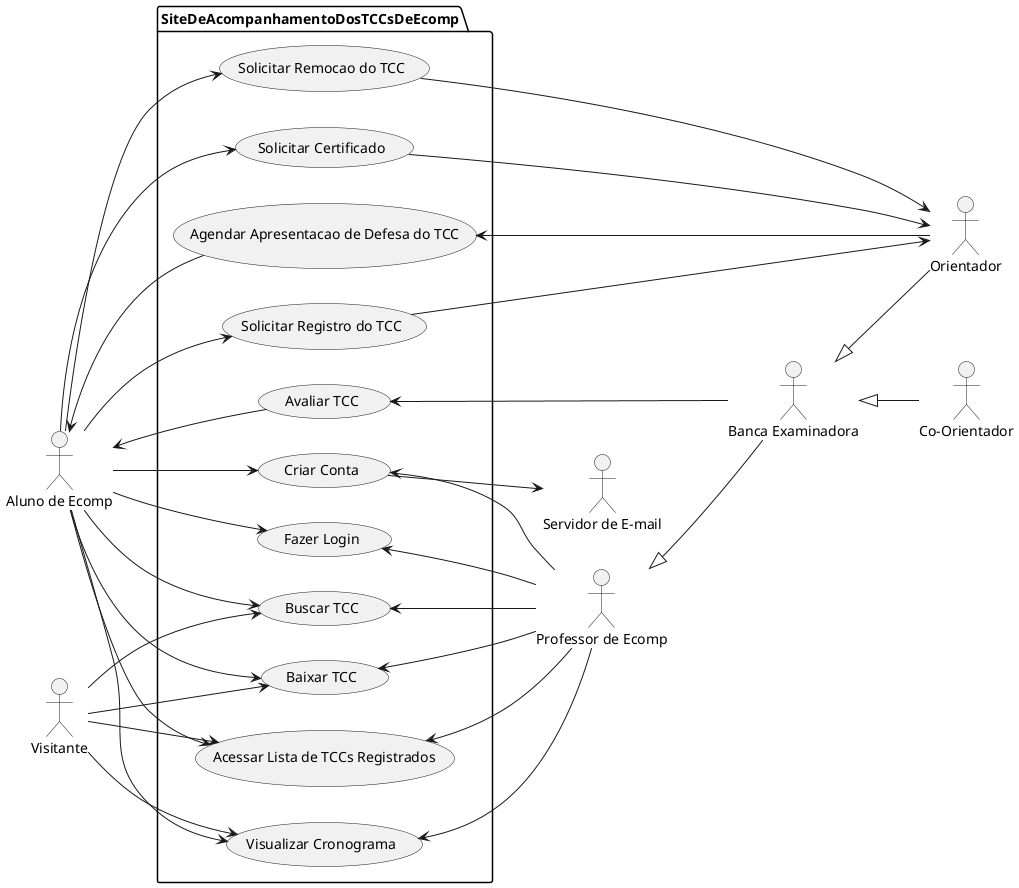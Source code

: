 @startuml Diagrama de Casos de Uso

left to right direction
:Aluno de Ecomp:
:Visitante: 
:Servidor de E-mail:
:Professor de Ecomp: 
:Orientador:
:Co-Orientador:
:Banca Examinadora:


package SiteDeAcompanhamentoDosTCCsDeEcomp{
    (Criar Conta) 
    (Fazer Login) 
    (Visualizar Cronograma)
    (Solicitar Registro do TCC)
    (Acessar Lista de TCCs Registrados)
    (Baixar TCC)
    (Avaliar TCC)
    (Solicitar Certificado)
    (Agendar Apresentacao de Defesa do TCC)
    (Buscar TCC)
    (Solicitar Remocao do TCC)
}

:Visitante: --> (Visualizar Cronograma)
:Visitante: --> (Acessar Lista de TCCs Registrados)
:Visitante: --> (Baixar TCC)
:Visitante: --> (Buscar TCC)

:Professor de Ecomp: -up-> (Criar Conta)
:Professor de Ecomp: -up-> (Fazer Login)
:Professor de Ecomp: -up-> (Visualizar Cronograma)
:Professor de Ecomp: -up-> (Acessar Lista de TCCs Registrados)
:Professor de Ecomp: -up-> (Baixar TCC)
:Professor de Ecomp: --> (Buscar TCC)

:Aluno de Ecomp: --> (Criar Conta)
:Aluno de Ecomp: --> (Fazer Login)
:Aluno de Ecomp: --> (Solicitar Certificado)
:Aluno de Ecomp: --> (Visualizar Cronograma)
:Aluno de Ecomp: --> (Baixar TCC)
:Aluno de Ecomp: --> (Acessar Lista de TCCs Registrados)
:Aluno de Ecomp: --> (Solicitar Registro do TCC)
:Aluno de Ecomp: --> (Buscar TCC)
:Aluno de Ecomp: --> (Solicitar Remocao do TCC)

:Orientador: -up-|> :Banca Examinadora:
:Co-Orientador: -up-|> :Banca Examinadora:
:Banca Examinadora: -up-|> :Professor de Ecomp:
:Banca Examinadora: --> (Avaliar TCC)
:Orientador: --> (Agendar Apresentacao de Defesa do TCC)

(Agendar Apresentacao de Defesa do TCC) --> :Aluno de Ecomp:
(Criar Conta) --> :Servidor de E-mail:
(Solicitar Registro do TCC) --> :Orientador:
(Solicitar Certificado) --> :Orientador:
(Solicitar Remocao do TCC) --> :Orientador:
(Avaliar TCC) --> :Aluno de Ecomp:

@enduml